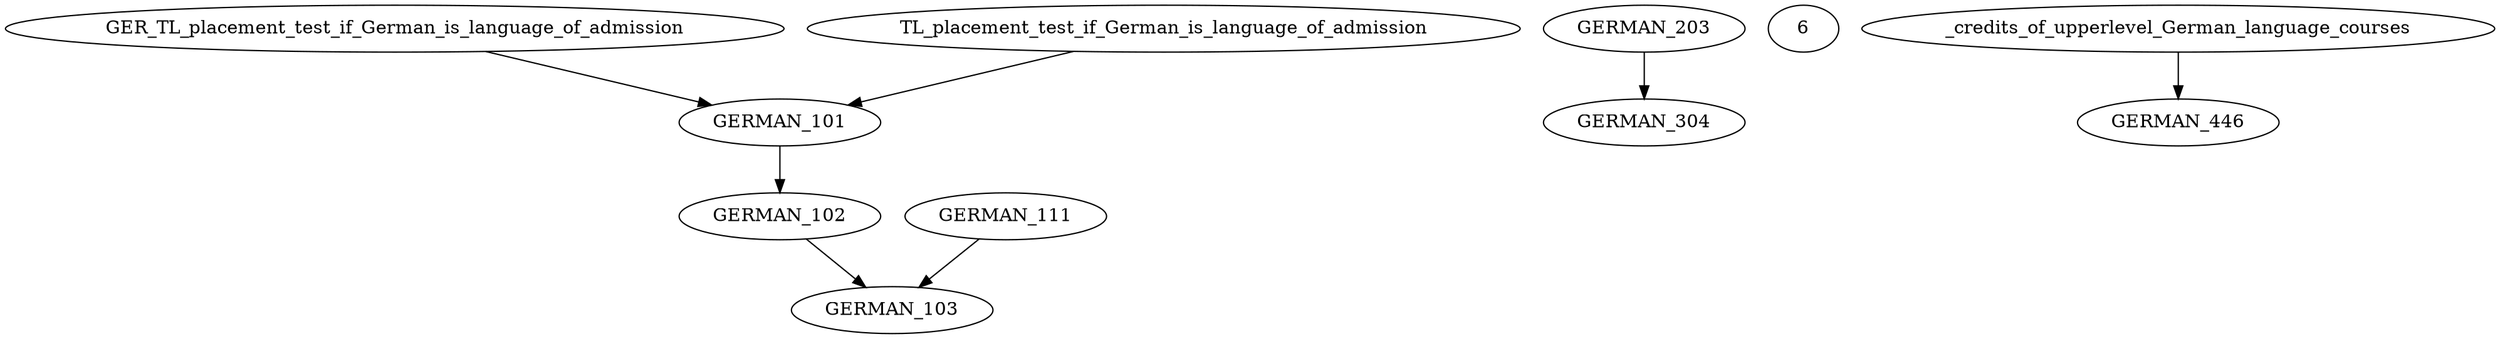 digraph G {
    edge [color=black];
    GER_TL_placement_test_if_German_is_language_of_admission -> GERMAN_101;
    TL_placement_test_if_German_is_language_of_admission -> GERMAN_101;
    edge [color=black];
    GERMAN_101 -> GERMAN_102;
    edge [color=black];
    GERMAN_102 -> GERMAN_103;
    GERMAN_111 -> GERMAN_103;
    edge [color=black];
    GERMAN_203 -> GERMAN_304;
    edge [color=black];
    6_credits_of_upperlevel_German_language_courses -> GERMAN_446;
}
